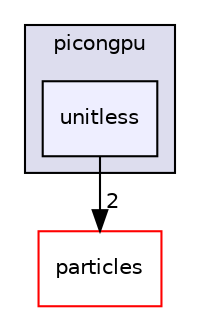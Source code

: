 digraph "/tmp/tmp.I3T9wAlo9k/picongpu/include/picongpu/unitless" {
  compound=true
  node [ fontsize="10", fontname="Helvetica"];
  edge [ labelfontsize="10", labelfontname="Helvetica"];
  subgraph clusterdir_0f3240c9f2097d0f33ffb742f7982ee4 {
    graph [ bgcolor="#ddddee", pencolor="black", label="picongpu" fontname="Helvetica", fontsize="10", URL="dir_0f3240c9f2097d0f33ffb742f7982ee4.html"]
  dir_3a73db701482acfda6426a9ab5c386f0 [shape=box, label="unitless", style="filled", fillcolor="#eeeeff", pencolor="black", URL="dir_3a73db701482acfda6426a9ab5c386f0.html"];
  }
  dir_a475bf9030c01e37ca980af240402fd6 [shape=box label="particles" fillcolor="white" style="filled" color="red" URL="dir_a475bf9030c01e37ca980af240402fd6.html"];
  dir_3a73db701482acfda6426a9ab5c386f0->dir_a475bf9030c01e37ca980af240402fd6 [headlabel="2", labeldistance=1.5 headhref="dir_000107_000022.html"];
}
